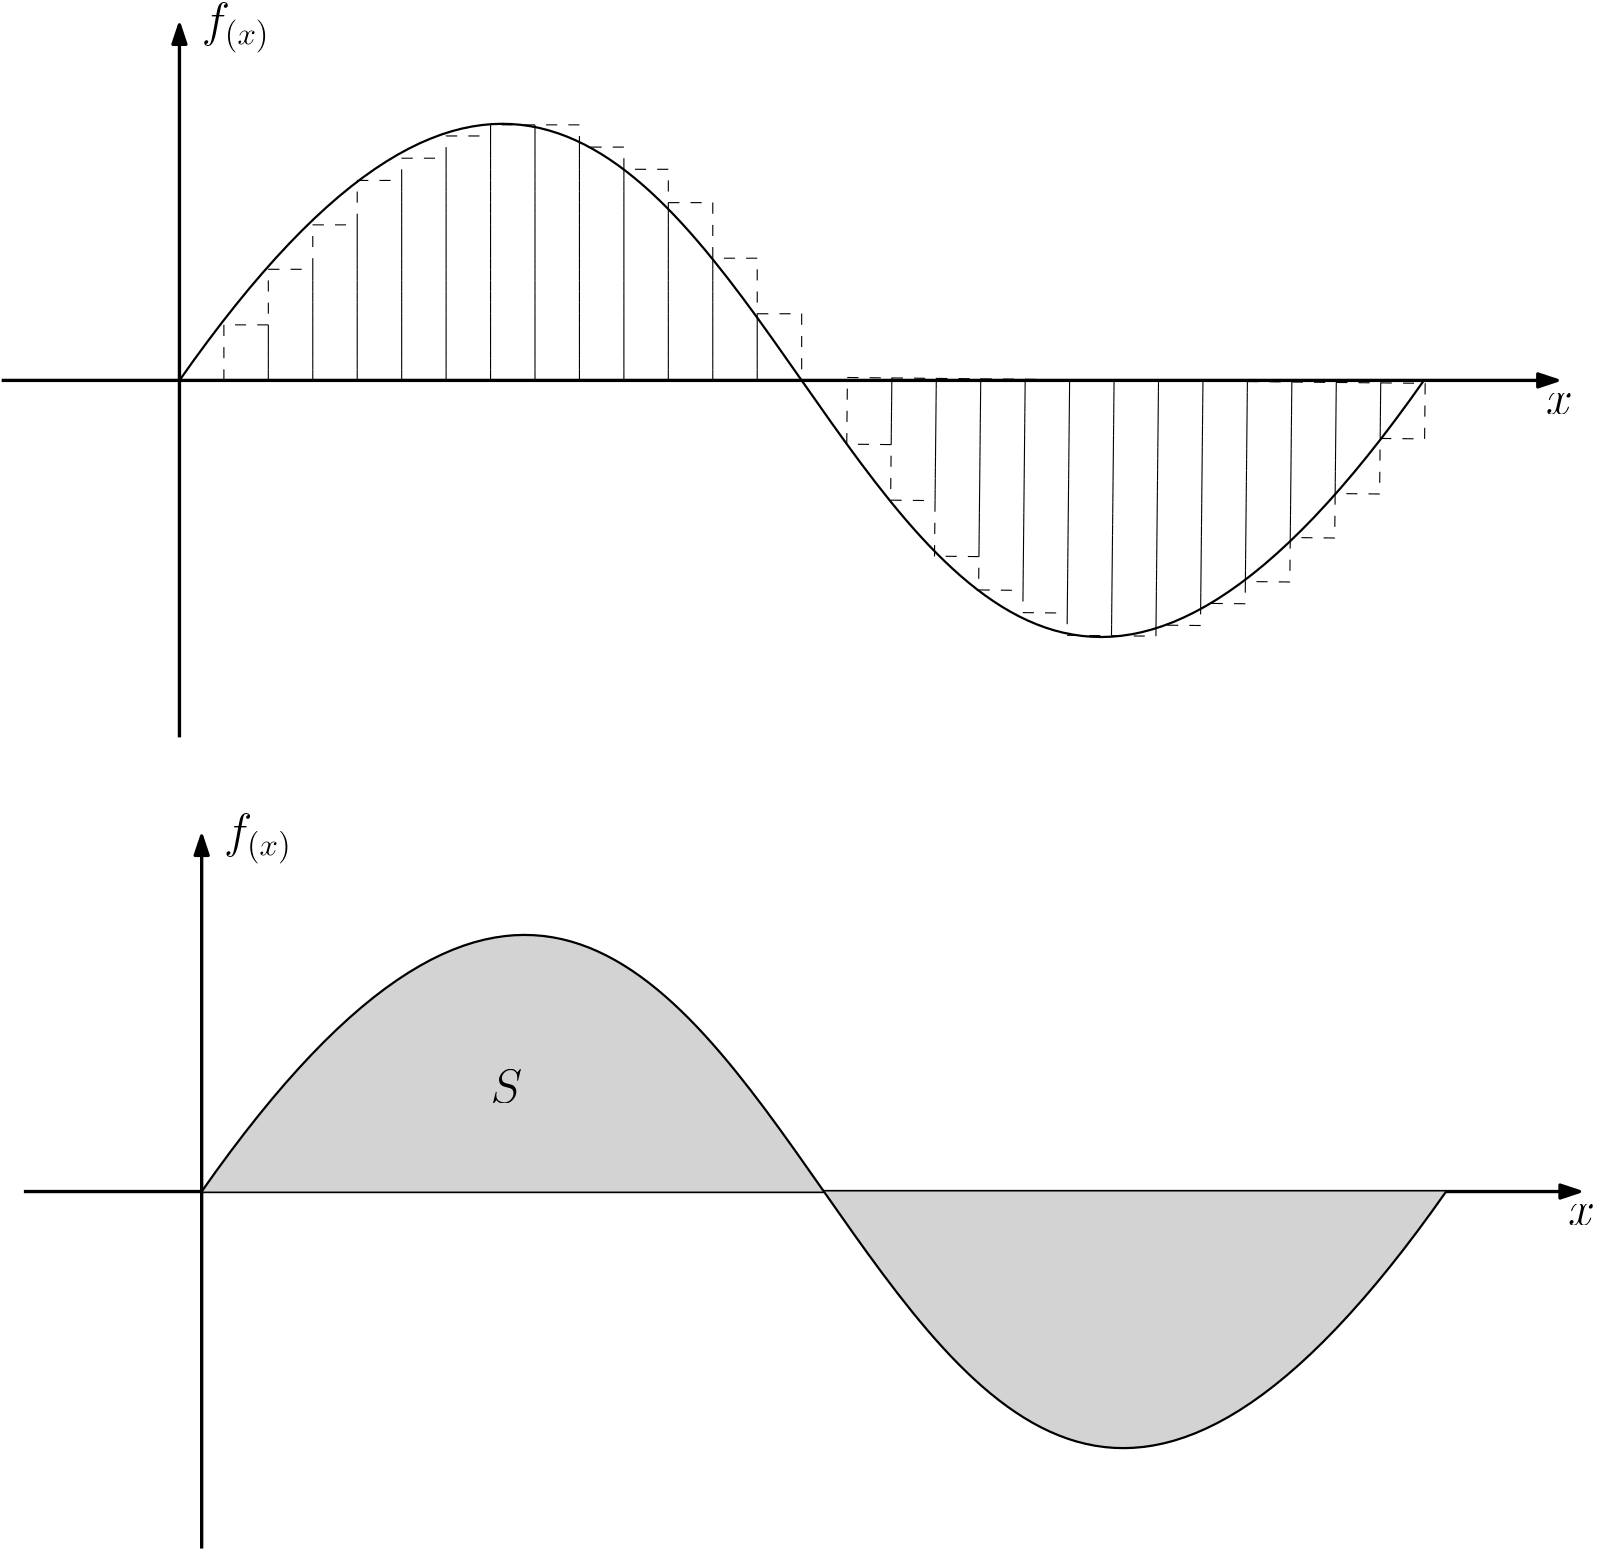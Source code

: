 <?xml version="1.0"?>
<!DOCTYPE ipe SYSTEM "ipe.dtd">
<ipe version="70218" creator="Ipe 7.2.24">
<info created="D:20220327010419" modified="D:20220327010419"/>
<ipestyle name="basic">
<symbol name="arrow/arc(spx)">
<path stroke="sym-stroke" fill="sym-stroke" pen="sym-pen">
0 0 m
-1 0.333 l
-1 -0.333 l
h
</path>
</symbol>
<symbol name="arrow/farc(spx)">
<path stroke="sym-stroke" fill="white" pen="sym-pen">
0 0 m
-1 0.333 l
-1 -0.333 l
h
</path>
</symbol>
<symbol name="arrow/ptarc(spx)">
<path stroke="sym-stroke" fill="sym-stroke" pen="sym-pen">
0 0 m
-1 0.333 l
-0.8 0 l
-1 -0.333 l
h
</path>
</symbol>
<symbol name="arrow/fptarc(spx)">
<path stroke="sym-stroke" fill="white" pen="sym-pen">
0 0 m
-1 0.333 l
-0.8 0 l
-1 -0.333 l
h
</path>
</symbol>
<symbol name="mark/circle(sx)" transformations="translations">
<path fill="sym-stroke">
0.6 0 0 0.6 0 0 e
0.4 0 0 0.4 0 0 e
</path>
</symbol>
<symbol name="mark/disk(sx)" transformations="translations">
<path fill="sym-stroke">
0.6 0 0 0.6 0 0 e
</path>
</symbol>
<symbol name="mark/fdisk(sfx)" transformations="translations">
<group>
<path fill="sym-fill">
0.5 0 0 0.5 0 0 e
</path>
<path fill="sym-stroke" fillrule="eofill">
0.6 0 0 0.6 0 0 e
0.4 0 0 0.4 0 0 e
</path>
</group>
</symbol>
<symbol name="mark/box(sx)" transformations="translations">
<path fill="sym-stroke" fillrule="eofill">
-0.6 -0.6 m
0.6 -0.6 l
0.6 0.6 l
-0.6 0.6 l
h
-0.4 -0.4 m
0.4 -0.4 l
0.4 0.4 l
-0.4 0.4 l
h
</path>
</symbol>
<symbol name="mark/square(sx)" transformations="translations">
<path fill="sym-stroke">
-0.6 -0.6 m
0.6 -0.6 l
0.6 0.6 l
-0.6 0.6 l
h
</path>
</symbol>
<symbol name="mark/fsquare(sfx)" transformations="translations">
<group>
<path fill="sym-fill">
-0.5 -0.5 m
0.5 -0.5 l
0.5 0.5 l
-0.5 0.5 l
h
</path>
<path fill="sym-stroke" fillrule="eofill">
-0.6 -0.6 m
0.6 -0.6 l
0.6 0.6 l
-0.6 0.6 l
h
-0.4 -0.4 m
0.4 -0.4 l
0.4 0.4 l
-0.4 0.4 l
h
</path>
</group>
</symbol>
<symbol name="mark/cross(sx)" transformations="translations">
<group>
<path fill="sym-stroke">
-0.43 -0.57 m
0.57 0.43 l
0.43 0.57 l
-0.57 -0.43 l
h
</path>
<path fill="sym-stroke">
-0.43 0.57 m
0.57 -0.43 l
0.43 -0.57 l
-0.57 0.43 l
h
</path>
</group>
</symbol>
<symbol name="arrow/fnormal(spx)">
<path stroke="sym-stroke" fill="white" pen="sym-pen">
0 0 m
-1 0.333 l
-1 -0.333 l
h
</path>
</symbol>
<symbol name="arrow/pointed(spx)">
<path stroke="sym-stroke" fill="sym-stroke" pen="sym-pen">
0 0 m
-1 0.333 l
-0.8 0 l
-1 -0.333 l
h
</path>
</symbol>
<symbol name="arrow/fpointed(spx)">
<path stroke="sym-stroke" fill="white" pen="sym-pen">
0 0 m
-1 0.333 l
-0.8 0 l
-1 -0.333 l
h
</path>
</symbol>
<symbol name="arrow/linear(spx)">
<path stroke="sym-stroke" pen="sym-pen">
-1 0.333 m
0 0 l
-1 -0.333 l
</path>
</symbol>
<symbol name="arrow/fdouble(spx)">
<path stroke="sym-stroke" fill="white" pen="sym-pen">
0 0 m
-1 0.333 l
-1 -0.333 l
h
-1 0 m
-2 0.333 l
-2 -0.333 l
h
</path>
</symbol>
<symbol name="arrow/double(spx)">
<path stroke="sym-stroke" fill="sym-stroke" pen="sym-pen">
0 0 m
-1 0.333 l
-1 -0.333 l
h
-1 0 m
-2 0.333 l
-2 -0.333 l
h
</path>
</symbol>
<symbol name="arrow/mid-normal(spx)">
<path stroke="sym-stroke" fill="sym-stroke" pen="sym-pen">
0.5 0 m
-0.5 0.333 l
-0.5 -0.333 l
h
</path>
</symbol>
<symbol name="arrow/mid-fnormal(spx)">
<path stroke="sym-stroke" fill="white" pen="sym-pen">
0.5 0 m
-0.5 0.333 l
-0.5 -0.333 l
h
</path>
</symbol>
<symbol name="arrow/mid-pointed(spx)">
<path stroke="sym-stroke" fill="sym-stroke" pen="sym-pen">
0.5 0 m
-0.5 0.333 l
-0.3 0 l
-0.5 -0.333 l
h
</path>
</symbol>
<symbol name="arrow/mid-fpointed(spx)">
<path stroke="sym-stroke" fill="white" pen="sym-pen">
0.5 0 m
-0.5 0.333 l
-0.3 0 l
-0.5 -0.333 l
h
</path>
</symbol>
<symbol name="arrow/mid-double(spx)">
<path stroke="sym-stroke" fill="sym-stroke" pen="sym-pen">
1 0 m
0 0.333 l
0 -0.333 l
h
0 0 m
-1 0.333 l
-1 -0.333 l
h
</path>
</symbol>
<symbol name="arrow/mid-fdouble(spx)">
<path stroke="sym-stroke" fill="white" pen="sym-pen">
1 0 m
0 0.333 l
0 -0.333 l
h
0 0 m
-1 0.333 l
-1 -0.333 l
h
</path>
</symbol>
<anglesize name="22.5 deg" value="22.5"/>
<anglesize name="30 deg" value="30"/>
<anglesize name="45 deg" value="45"/>
<anglesize name="60 deg" value="60"/>
<anglesize name="90 deg" value="90"/>
<arrowsize name="large" value="10"/>
<arrowsize name="small" value="5"/>
<arrowsize name="tiny" value="3"/>
<color name="blue" value="0 0 1"/>
<color name="brown" value="0.647 0.165 0.165"/>
<color name="darkblue" value="0 0 0.545"/>
<color name="darkcyan" value="0 0.545 0.545"/>
<color name="darkgray" value="0.663"/>
<color name="darkgreen" value="0 0.392 0"/>
<color name="darkmagenta" value="0.545 0 0.545"/>
<color name="darkorange" value="1 0.549 0"/>
<color name="darkred" value="0.545 0 0"/>
<color name="gold" value="1 0.843 0"/>
<color name="gray" value="0.745"/>
<color name="green" value="0 1 0"/>
<color name="lightblue" value="0.678 0.847 0.902"/>
<color name="lightcyan" value="0.878 1 1"/>
<color name="lightgray" value="0.827"/>
<color name="lightgreen" value="0.565 0.933 0.565"/>
<color name="lightyellow" value="1 1 0.878"/>
<color name="navy" value="0 0 0.502"/>
<color name="orange" value="1 0.647 0"/>
<color name="pink" value="1 0.753 0.796"/>
<color name="purple" value="0.627 0.125 0.941"/>
<color name="red" value="1 0 0"/>
<color name="seagreen" value="0.18 0.545 0.341"/>
<color name="turquoise" value="0.251 0.878 0.816"/>
<color name="violet" value="0.933 0.51 0.933"/>
<color name="yellow" value="1 1 0"/>
<dashstyle name="dash dot dotted" value="[4 2 1 2 1 2] 0"/>
<dashstyle name="dash dotted" value="[4 2 1 2] 0"/>
<dashstyle name="dashed" value="[4] 0"/>
<dashstyle name="dotted" value="[1 3] 0"/>
<gridsize name="10 pts (~3.5 mm)" value="10"/>
<gridsize name="14 pts (~5 mm)" value="14"/>
<gridsize name="16 pts (~6 mm)" value="16"/>
<gridsize name="20 pts (~7 mm)" value="20"/>
<gridsize name="28 pts (~10 mm)" value="28"/>
<gridsize name="32 pts (~12 mm)" value="32"/>
<gridsize name="4 pts" value="4"/>
<gridsize name="56 pts (~20 mm)" value="56"/>
<gridsize name="8 pts (~3 mm)" value="8"/>
<opacity name="10%" value="0.1"/>
<opacity name="30%" value="0.3"/>
<opacity name="50%" value="0.5"/>
<opacity name="75%" value="0.75"/>
<pen name="fat" value="1.2"/>
<pen name="heavier" value="0.8"/>
<pen name="ultrafat" value="2"/>
<symbolsize name="large" value="5"/>
<symbolsize name="small" value="2"/>
<symbolsize name="tiny" value="1.1"/>
<textsize name="Huge" value="\Huge"/>
<textsize name="LARGE" value="\LARGE"/>
<textsize name="Large" value="\Large"/>
<textsize name="footnote" value="\footnotesize"/>
<textsize name="huge" value="\huge"/>
<textsize name="large" value="\large"/>
<textsize name="small" value="\small"/>
<textsize name="tiny" value="\tiny"/>
<textstyle name="center" begin="\begin{center}" end="\end{center}"/>
<textstyle name="item" begin="\begin{itemize}\item{}" end="\end{itemize}"/>
<textstyle name="itemize" begin="\begin{itemize}" end="\end{itemize}"/>
<tiling name="falling" angle="-60" step="4" width="1"/>
<tiling name="rising" angle="30" step="4" width="1"/>
</ipestyle>
<page>
<layer name="alpha"/>
<view layers="alpha" active="alpha"/>
<path layer="alpha" stroke="black" pen="fat" arrow="normal/normal">
16 672 m
576 672 l
</path>
<path stroke="black" pen="heavier">
80 672 m
192 832
304 672
416 512
528 672 c
</path>
<path matrix="1 0 0 1.33603 0 -226.069" stroke="black" pen="fat" arrow="normal/normal">
80 576 m
80 768 l
</path>
<path stroke="black" dash="dashed">
96 672 m
96 692 l
112 692 l
112 672 l
h
</path>
<path stroke="black" dash="dashed">
112 672 m
112 712 l
128 712 l
128 672 l
h
</path>
<path stroke="black" dash="dashed">
128 672 m
128 728 l
144 728 l
144 672 l
h
</path>
<path stroke="black" dash="dashed">
144 672 m
144 744 l
160 744 l
160 672 l
h
</path>
<path stroke="black" dash="dashed">
160 672 m
160 752 l
176 752 l
176 672 l
h
</path>
<path stroke="black" dash="dashed">
176 672 m
176 760 l
192 760 l
192 672 l
h
</path>
<path stroke="black" dash="dashed">
192 672 m
192 764 l
208 764 l
208 672 l
h
</path>
<path stroke="black" dash="dashed">
208 672 m
208 764 l
224 764 l
224 672 l
h
</path>
<path stroke="black" dash="dashed">
224 672 m
224 756 l
240 756 l
240 672 l
h
</path>
<path stroke="black" dash="dashed">
240 672 m
240 748 l
256 748 l
256 672 l
h
</path>
<path stroke="black" dash="dashed">
256 672 m
256 736 l
272 736 l
272 672 l
h
</path>
<path stroke="black" dash="dashed">
272 672 m
272 716 l
288 716 l
288 672 l
h
</path>
<path stroke="black" dash="dashed">
288 672 m
288 696 l
304 696 l
304 672 l
h
</path>
<path matrix="-0.999949 0.0101325 -0.0101325 -0.999949 631.265 1341.94" stroke="black" dash="dashed">
96 672 m
96 692 l
112 692 l
112 672 l
h
</path>
<path matrix="-0.999949 0.0101325 -0.0101325 -0.999949 631.265 1341.94" stroke="black" dash="dashed">
112 672 m
112 712 l
128 712 l
128 672 l
h
</path>
<path matrix="-0.999949 0.0101325 -0.0101325 -0.999949 631.265 1341.94" stroke="black" dash="dashed">
128 672 m
128 728 l
144 728 l
144 672 l
h
</path>
<path matrix="-0.999949 0.0101325 -0.0101325 -0.999949 631.265 1341.94" stroke="black" dash="dashed">
144 672 m
144 744 l
160 744 l
160 672 l
h
</path>
<path matrix="-0.999949 0.0101325 -0.0101325 -0.999949 631.265 1341.94" stroke="black" dash="dashed">
160 672 m
160 752 l
176 752 l
176 672 l
h
</path>
<path matrix="-0.999949 0.0101325 -0.0101325 -0.999949 631.265 1341.94" stroke="black" dash="dashed">
176 672 m
176 760 l
192 760 l
192 672 l
h
</path>
<path matrix="-0.999949 0.0101325 -0.0101325 -0.999949 631.265 1341.94" stroke="black" dash="dashed">
192 672 m
192 764 l
208 764 l
208 672 l
h
</path>
<path matrix="-0.999949 0.0101325 -0.0101325 -0.999949 631.265 1341.94" stroke="black" dash="dashed">
208 672 m
208 764 l
224 764 l
224 672 l
h
</path>
<path matrix="-0.999949 0.0101325 -0.0101325 -0.999949 631.265 1341.94" stroke="black" dash="dashed">
224 672 m
224 756 l
240 756 l
240 672 l
h
</path>
<path matrix="-0.999949 0.0101325 -0.0101325 -0.999949 631.265 1341.94" stroke="black" dash="dashed">
240 672 m
240 748 l
256 748 l
256 672 l
h
</path>
<path matrix="-0.999949 0.0101325 -0.0101325 -0.999949 631.265 1341.94" stroke="black" dash="dashed">
256 672 m
256 736 l
272 736 l
272 672 l
h
</path>
<path matrix="-0.999949 0.0101325 -0.0101325 -0.999949 631.265 1341.94" stroke="black" dash="dashed">
272 672 m
272 716 l
288 716 l
288 672 l
h
</path>
<path matrix="-0.999949 0.0101325 -0.0101325 -0.999949 631.265 1341.94" stroke="black" dash="dashed">
288 672 m
288 696 l
304 696 l
304 672 l
h
</path>
<text matrix="1 0 0 1 16 0" transformations="translations" pos="556 660" stroke="black" type="label" width="9.579" height="7.412" depth="0" valign="baseline" size="LARGE" style="math">x</text>
<text matrix="1 0 0 1 -4 24" transformations="translations" pos="92 772" stroke="black" type="label" width="24.564" height="11.951" depth="6.03" valign="baseline" size="LARGE" style="math">f_{(x)}</text>
<path matrix="1 0 0 1 8 -292" stroke="black" pen="fat" arrow="normal/normal">
16 672 m
576 672 l
</path>
<path matrix="1 0 0 1 8 -292" stroke="black" fill="lightgray" pen="heavier">
80 672 m
192 832
304 672
416 512
528 672 c
</path>
<path matrix="1 0 0 1.33603 8 -518.069" stroke="black" pen="fat" arrow="normal/normal">
80 576 m
80 768 l
</path>
<text matrix="1 0 0 1 24 -292" transformations="translations" pos="556 660" stroke="black" type="label" width="9.579" height="7.412" depth="0" valign="baseline" size="LARGE" style="math">x</text>
<text matrix="1 0 0 1 4 -268" transformations="translations" pos="92 772" stroke="black" type="label" width="24.564" height="11.951" depth="6.03" valign="baseline" size="LARGE" style="math">f_{(x)}</text>
<text matrix="1 0 0 1 16 4" transformations="translations" pos="176 408" stroke="black" type="label" width="11.369" height="11.764" depth="0" valign="baseline" size="LARGE" style="math">S</text>
</page>
</ipe>

